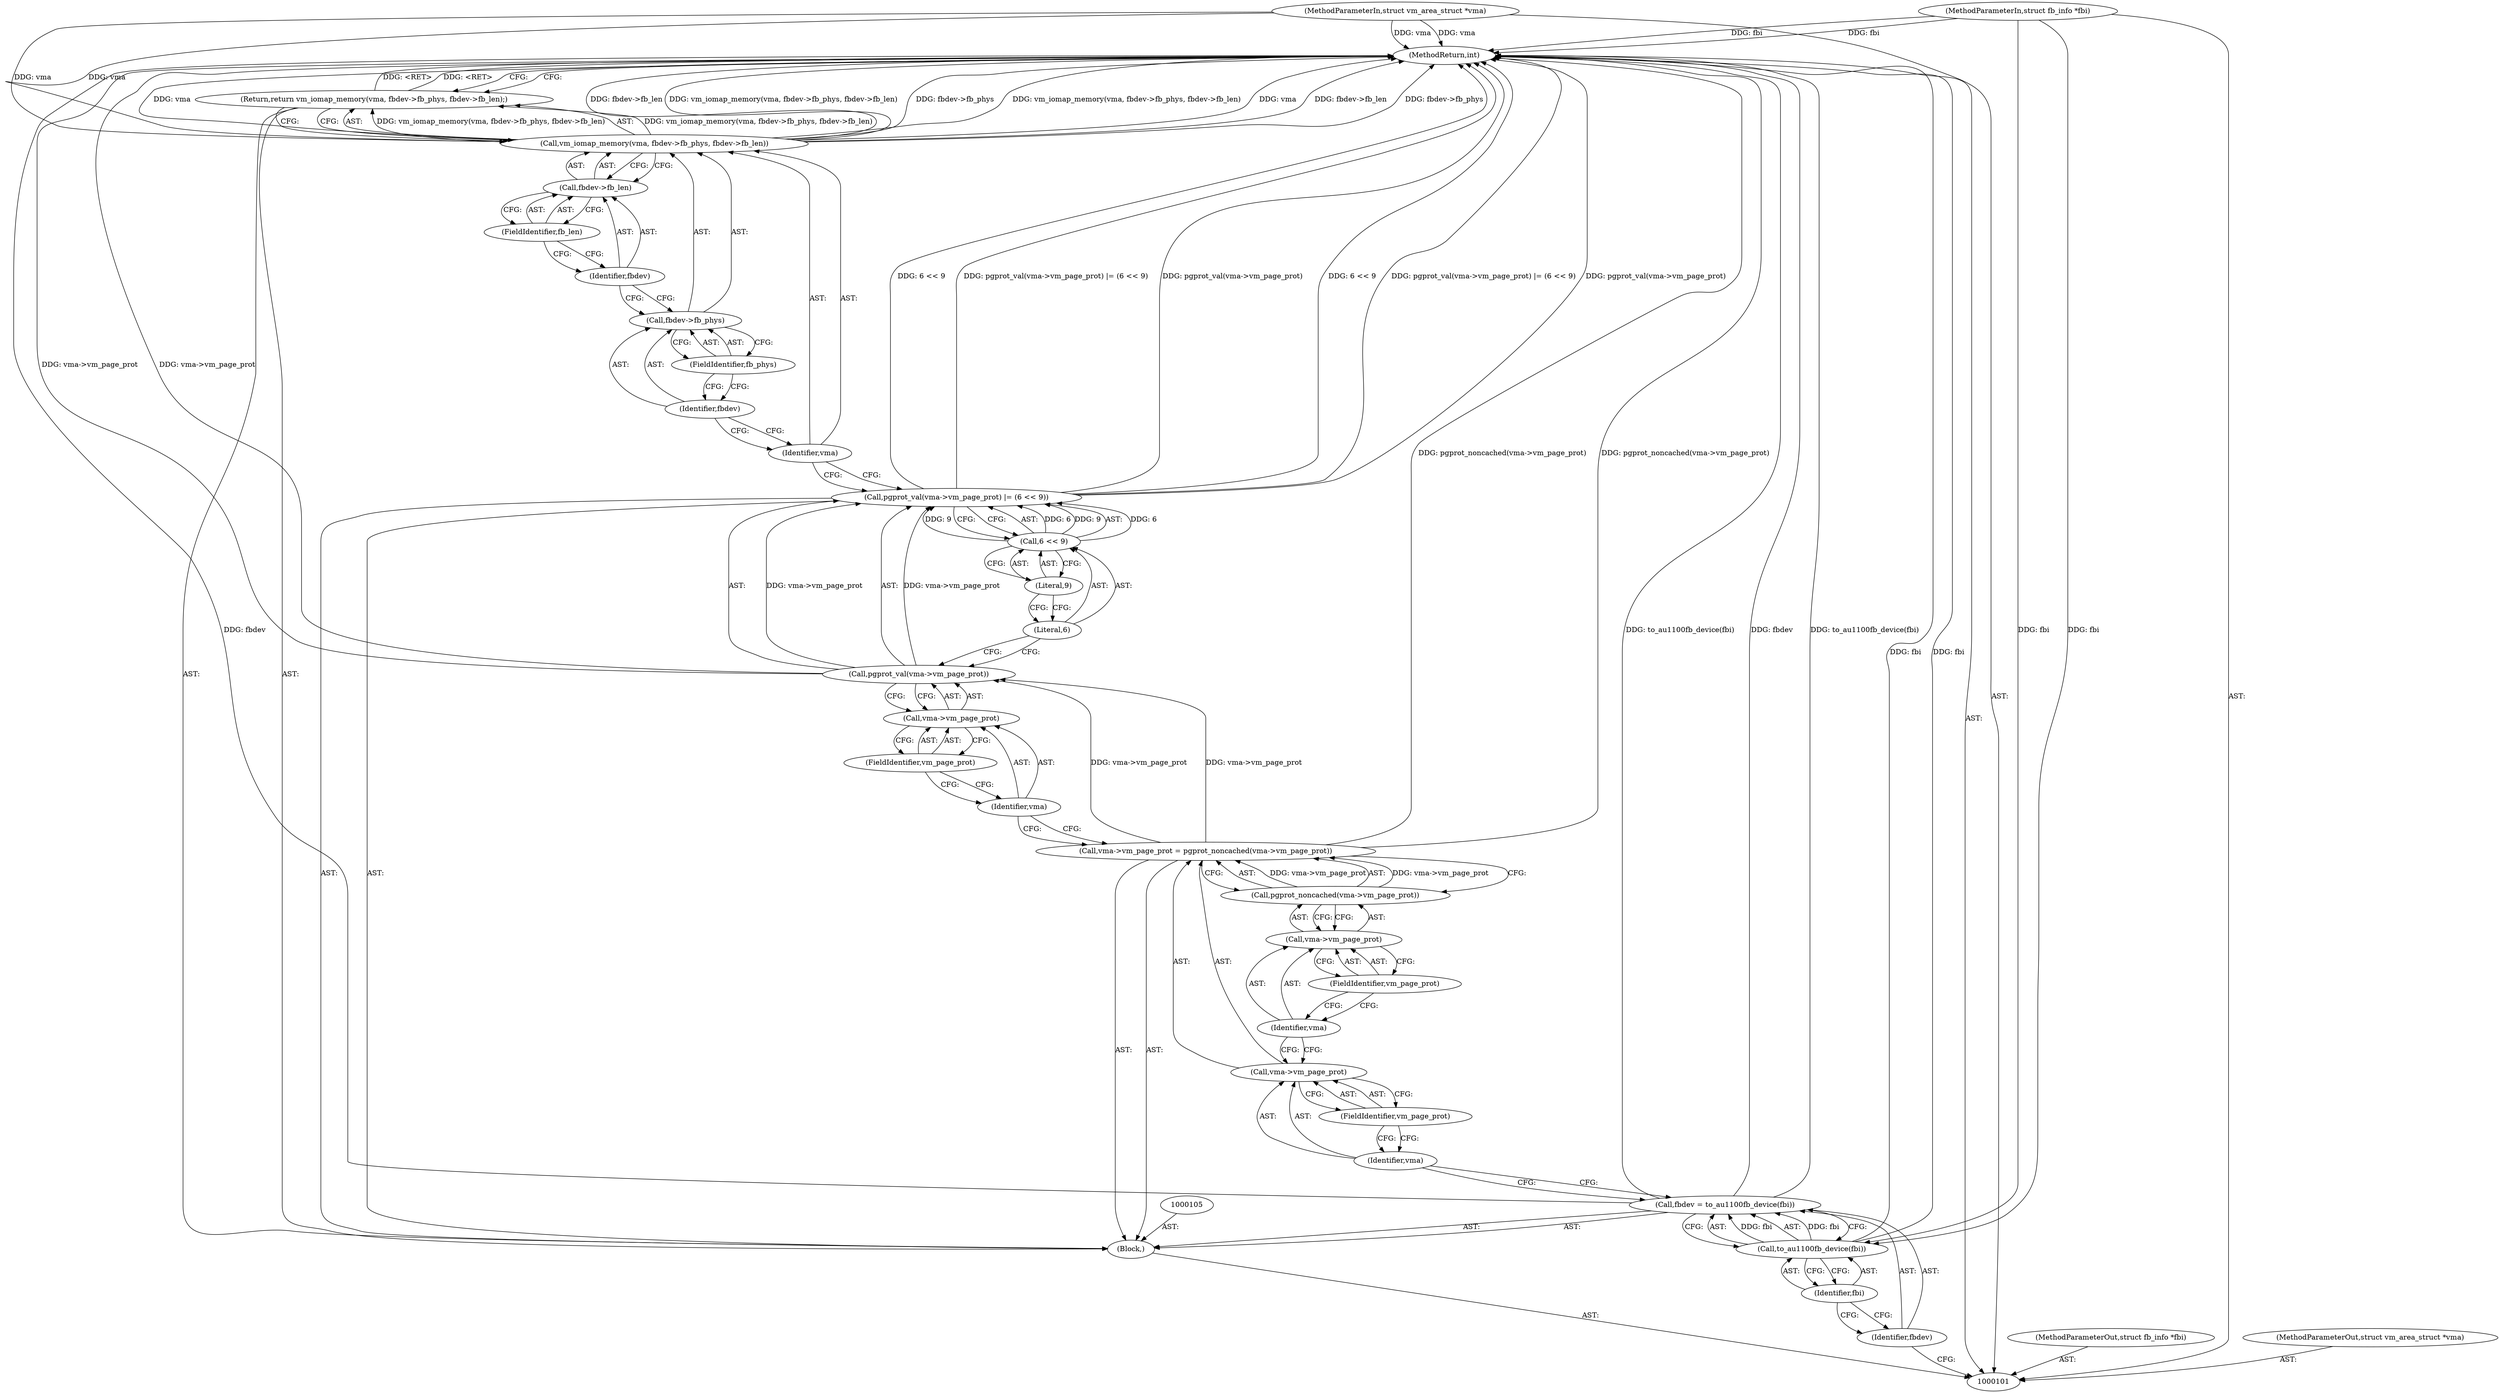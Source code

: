 digraph "0_linux_7314e613d5ff9f0934f7a0f74ed7973b903315d1_0" {
"1000135" [label="(MethodReturn,int)"];
"1000102" [label="(MethodParameterIn,struct fb_info *fbi)"];
"1000180" [label="(MethodParameterOut,struct fb_info *fbi)"];
"1000103" [label="(MethodParameterIn,struct vm_area_struct *vma)"];
"1000181" [label="(MethodParameterOut,struct vm_area_struct *vma)"];
"1000126" [label="(Return,return vm_iomap_memory(vma, fbdev->fb_phys, fbdev->fb_len);)"];
"1000128" [label="(Identifier,vma)"];
"1000129" [label="(Call,fbdev->fb_phys)"];
"1000130" [label="(Identifier,fbdev)"];
"1000131" [label="(FieldIdentifier,fb_phys)"];
"1000132" [label="(Call,fbdev->fb_len)"];
"1000133" [label="(Identifier,fbdev)"];
"1000134" [label="(FieldIdentifier,fb_len)"];
"1000127" [label="(Call,vm_iomap_memory(vma, fbdev->fb_phys, fbdev->fb_len))"];
"1000104" [label="(Block,)"];
"1000108" [label="(Call,to_au1100fb_device(fbi))"];
"1000106" [label="(Call,fbdev = to_au1100fb_device(fbi))"];
"1000107" [label="(Identifier,fbdev)"];
"1000109" [label="(Identifier,fbi)"];
"1000110" [label="(Call,vma->vm_page_prot = pgprot_noncached(vma->vm_page_prot))"];
"1000111" [label="(Call,vma->vm_page_prot)"];
"1000112" [label="(Identifier,vma)"];
"1000114" [label="(Call,pgprot_noncached(vma->vm_page_prot))"];
"1000115" [label="(Call,vma->vm_page_prot)"];
"1000116" [label="(Identifier,vma)"];
"1000117" [label="(FieldIdentifier,vm_page_prot)"];
"1000113" [label="(FieldIdentifier,vm_page_prot)"];
"1000120" [label="(Call,vma->vm_page_prot)"];
"1000121" [label="(Identifier,vma)"];
"1000122" [label="(FieldIdentifier,vm_page_prot)"];
"1000118" [label="(Call,pgprot_val(vma->vm_page_prot) |= (6 << 9))"];
"1000119" [label="(Call,pgprot_val(vma->vm_page_prot))"];
"1000123" [label="(Call,6 << 9)"];
"1000124" [label="(Literal,6)"];
"1000125" [label="(Literal,9)"];
"1000135" -> "1000101"  [label="AST: "];
"1000135" -> "1000126"  [label="CFG: "];
"1000106" -> "1000135"  [label="DDG: to_au1100fb_device(fbi)"];
"1000106" -> "1000135"  [label="DDG: fbdev"];
"1000110" -> "1000135"  [label="DDG: pgprot_noncached(vma->vm_page_prot)"];
"1000127" -> "1000135"  [label="DDG: vm_iomap_memory(vma, fbdev->fb_phys, fbdev->fb_len)"];
"1000127" -> "1000135"  [label="DDG: vma"];
"1000127" -> "1000135"  [label="DDG: fbdev->fb_len"];
"1000127" -> "1000135"  [label="DDG: fbdev->fb_phys"];
"1000118" -> "1000135"  [label="DDG: pgprot_val(vma->vm_page_prot) |= (6 << 9)"];
"1000118" -> "1000135"  [label="DDG: pgprot_val(vma->vm_page_prot)"];
"1000118" -> "1000135"  [label="DDG: 6 << 9"];
"1000102" -> "1000135"  [label="DDG: fbi"];
"1000103" -> "1000135"  [label="DDG: vma"];
"1000119" -> "1000135"  [label="DDG: vma->vm_page_prot"];
"1000108" -> "1000135"  [label="DDG: fbi"];
"1000126" -> "1000135"  [label="DDG: <RET>"];
"1000102" -> "1000101"  [label="AST: "];
"1000102" -> "1000135"  [label="DDG: fbi"];
"1000102" -> "1000108"  [label="DDG: fbi"];
"1000180" -> "1000101"  [label="AST: "];
"1000103" -> "1000101"  [label="AST: "];
"1000103" -> "1000135"  [label="DDG: vma"];
"1000103" -> "1000127"  [label="DDG: vma"];
"1000181" -> "1000101"  [label="AST: "];
"1000126" -> "1000104"  [label="AST: "];
"1000126" -> "1000127"  [label="CFG: "];
"1000127" -> "1000126"  [label="AST: "];
"1000135" -> "1000126"  [label="CFG: "];
"1000126" -> "1000135"  [label="DDG: <RET>"];
"1000127" -> "1000126"  [label="DDG: vm_iomap_memory(vma, fbdev->fb_phys, fbdev->fb_len)"];
"1000128" -> "1000127"  [label="AST: "];
"1000128" -> "1000118"  [label="CFG: "];
"1000130" -> "1000128"  [label="CFG: "];
"1000129" -> "1000127"  [label="AST: "];
"1000129" -> "1000131"  [label="CFG: "];
"1000130" -> "1000129"  [label="AST: "];
"1000131" -> "1000129"  [label="AST: "];
"1000133" -> "1000129"  [label="CFG: "];
"1000130" -> "1000129"  [label="AST: "];
"1000130" -> "1000128"  [label="CFG: "];
"1000131" -> "1000130"  [label="CFG: "];
"1000131" -> "1000129"  [label="AST: "];
"1000131" -> "1000130"  [label="CFG: "];
"1000129" -> "1000131"  [label="CFG: "];
"1000132" -> "1000127"  [label="AST: "];
"1000132" -> "1000134"  [label="CFG: "];
"1000133" -> "1000132"  [label="AST: "];
"1000134" -> "1000132"  [label="AST: "];
"1000127" -> "1000132"  [label="CFG: "];
"1000133" -> "1000132"  [label="AST: "];
"1000133" -> "1000129"  [label="CFG: "];
"1000134" -> "1000133"  [label="CFG: "];
"1000134" -> "1000132"  [label="AST: "];
"1000134" -> "1000133"  [label="CFG: "];
"1000132" -> "1000134"  [label="CFG: "];
"1000127" -> "1000126"  [label="AST: "];
"1000127" -> "1000132"  [label="CFG: "];
"1000128" -> "1000127"  [label="AST: "];
"1000129" -> "1000127"  [label="AST: "];
"1000132" -> "1000127"  [label="AST: "];
"1000126" -> "1000127"  [label="CFG: "];
"1000127" -> "1000135"  [label="DDG: vm_iomap_memory(vma, fbdev->fb_phys, fbdev->fb_len)"];
"1000127" -> "1000135"  [label="DDG: vma"];
"1000127" -> "1000135"  [label="DDG: fbdev->fb_len"];
"1000127" -> "1000135"  [label="DDG: fbdev->fb_phys"];
"1000127" -> "1000126"  [label="DDG: vm_iomap_memory(vma, fbdev->fb_phys, fbdev->fb_len)"];
"1000103" -> "1000127"  [label="DDG: vma"];
"1000104" -> "1000101"  [label="AST: "];
"1000105" -> "1000104"  [label="AST: "];
"1000106" -> "1000104"  [label="AST: "];
"1000110" -> "1000104"  [label="AST: "];
"1000118" -> "1000104"  [label="AST: "];
"1000126" -> "1000104"  [label="AST: "];
"1000108" -> "1000106"  [label="AST: "];
"1000108" -> "1000109"  [label="CFG: "];
"1000109" -> "1000108"  [label="AST: "];
"1000106" -> "1000108"  [label="CFG: "];
"1000108" -> "1000135"  [label="DDG: fbi"];
"1000108" -> "1000106"  [label="DDG: fbi"];
"1000102" -> "1000108"  [label="DDG: fbi"];
"1000106" -> "1000104"  [label="AST: "];
"1000106" -> "1000108"  [label="CFG: "];
"1000107" -> "1000106"  [label="AST: "];
"1000108" -> "1000106"  [label="AST: "];
"1000112" -> "1000106"  [label="CFG: "];
"1000106" -> "1000135"  [label="DDG: to_au1100fb_device(fbi)"];
"1000106" -> "1000135"  [label="DDG: fbdev"];
"1000108" -> "1000106"  [label="DDG: fbi"];
"1000107" -> "1000106"  [label="AST: "];
"1000107" -> "1000101"  [label="CFG: "];
"1000109" -> "1000107"  [label="CFG: "];
"1000109" -> "1000108"  [label="AST: "];
"1000109" -> "1000107"  [label="CFG: "];
"1000108" -> "1000109"  [label="CFG: "];
"1000110" -> "1000104"  [label="AST: "];
"1000110" -> "1000114"  [label="CFG: "];
"1000111" -> "1000110"  [label="AST: "];
"1000114" -> "1000110"  [label="AST: "];
"1000121" -> "1000110"  [label="CFG: "];
"1000110" -> "1000135"  [label="DDG: pgprot_noncached(vma->vm_page_prot)"];
"1000114" -> "1000110"  [label="DDG: vma->vm_page_prot"];
"1000110" -> "1000119"  [label="DDG: vma->vm_page_prot"];
"1000111" -> "1000110"  [label="AST: "];
"1000111" -> "1000113"  [label="CFG: "];
"1000112" -> "1000111"  [label="AST: "];
"1000113" -> "1000111"  [label="AST: "];
"1000116" -> "1000111"  [label="CFG: "];
"1000112" -> "1000111"  [label="AST: "];
"1000112" -> "1000106"  [label="CFG: "];
"1000113" -> "1000112"  [label="CFG: "];
"1000114" -> "1000110"  [label="AST: "];
"1000114" -> "1000115"  [label="CFG: "];
"1000115" -> "1000114"  [label="AST: "];
"1000110" -> "1000114"  [label="CFG: "];
"1000114" -> "1000110"  [label="DDG: vma->vm_page_prot"];
"1000115" -> "1000114"  [label="AST: "];
"1000115" -> "1000117"  [label="CFG: "];
"1000116" -> "1000115"  [label="AST: "];
"1000117" -> "1000115"  [label="AST: "];
"1000114" -> "1000115"  [label="CFG: "];
"1000116" -> "1000115"  [label="AST: "];
"1000116" -> "1000111"  [label="CFG: "];
"1000117" -> "1000116"  [label="CFG: "];
"1000117" -> "1000115"  [label="AST: "];
"1000117" -> "1000116"  [label="CFG: "];
"1000115" -> "1000117"  [label="CFG: "];
"1000113" -> "1000111"  [label="AST: "];
"1000113" -> "1000112"  [label="CFG: "];
"1000111" -> "1000113"  [label="CFG: "];
"1000120" -> "1000119"  [label="AST: "];
"1000120" -> "1000122"  [label="CFG: "];
"1000121" -> "1000120"  [label="AST: "];
"1000122" -> "1000120"  [label="AST: "];
"1000119" -> "1000120"  [label="CFG: "];
"1000121" -> "1000120"  [label="AST: "];
"1000121" -> "1000110"  [label="CFG: "];
"1000122" -> "1000121"  [label="CFG: "];
"1000122" -> "1000120"  [label="AST: "];
"1000122" -> "1000121"  [label="CFG: "];
"1000120" -> "1000122"  [label="CFG: "];
"1000118" -> "1000104"  [label="AST: "];
"1000118" -> "1000123"  [label="CFG: "];
"1000119" -> "1000118"  [label="AST: "];
"1000123" -> "1000118"  [label="AST: "];
"1000128" -> "1000118"  [label="CFG: "];
"1000118" -> "1000135"  [label="DDG: pgprot_val(vma->vm_page_prot) |= (6 << 9)"];
"1000118" -> "1000135"  [label="DDG: pgprot_val(vma->vm_page_prot)"];
"1000118" -> "1000135"  [label="DDG: 6 << 9"];
"1000119" -> "1000118"  [label="DDG: vma->vm_page_prot"];
"1000123" -> "1000118"  [label="DDG: 6"];
"1000123" -> "1000118"  [label="DDG: 9"];
"1000119" -> "1000118"  [label="AST: "];
"1000119" -> "1000120"  [label="CFG: "];
"1000120" -> "1000119"  [label="AST: "];
"1000124" -> "1000119"  [label="CFG: "];
"1000119" -> "1000135"  [label="DDG: vma->vm_page_prot"];
"1000119" -> "1000118"  [label="DDG: vma->vm_page_prot"];
"1000110" -> "1000119"  [label="DDG: vma->vm_page_prot"];
"1000123" -> "1000118"  [label="AST: "];
"1000123" -> "1000125"  [label="CFG: "];
"1000124" -> "1000123"  [label="AST: "];
"1000125" -> "1000123"  [label="AST: "];
"1000118" -> "1000123"  [label="CFG: "];
"1000123" -> "1000118"  [label="DDG: 6"];
"1000123" -> "1000118"  [label="DDG: 9"];
"1000124" -> "1000123"  [label="AST: "];
"1000124" -> "1000119"  [label="CFG: "];
"1000125" -> "1000124"  [label="CFG: "];
"1000125" -> "1000123"  [label="AST: "];
"1000125" -> "1000124"  [label="CFG: "];
"1000123" -> "1000125"  [label="CFG: "];
}
